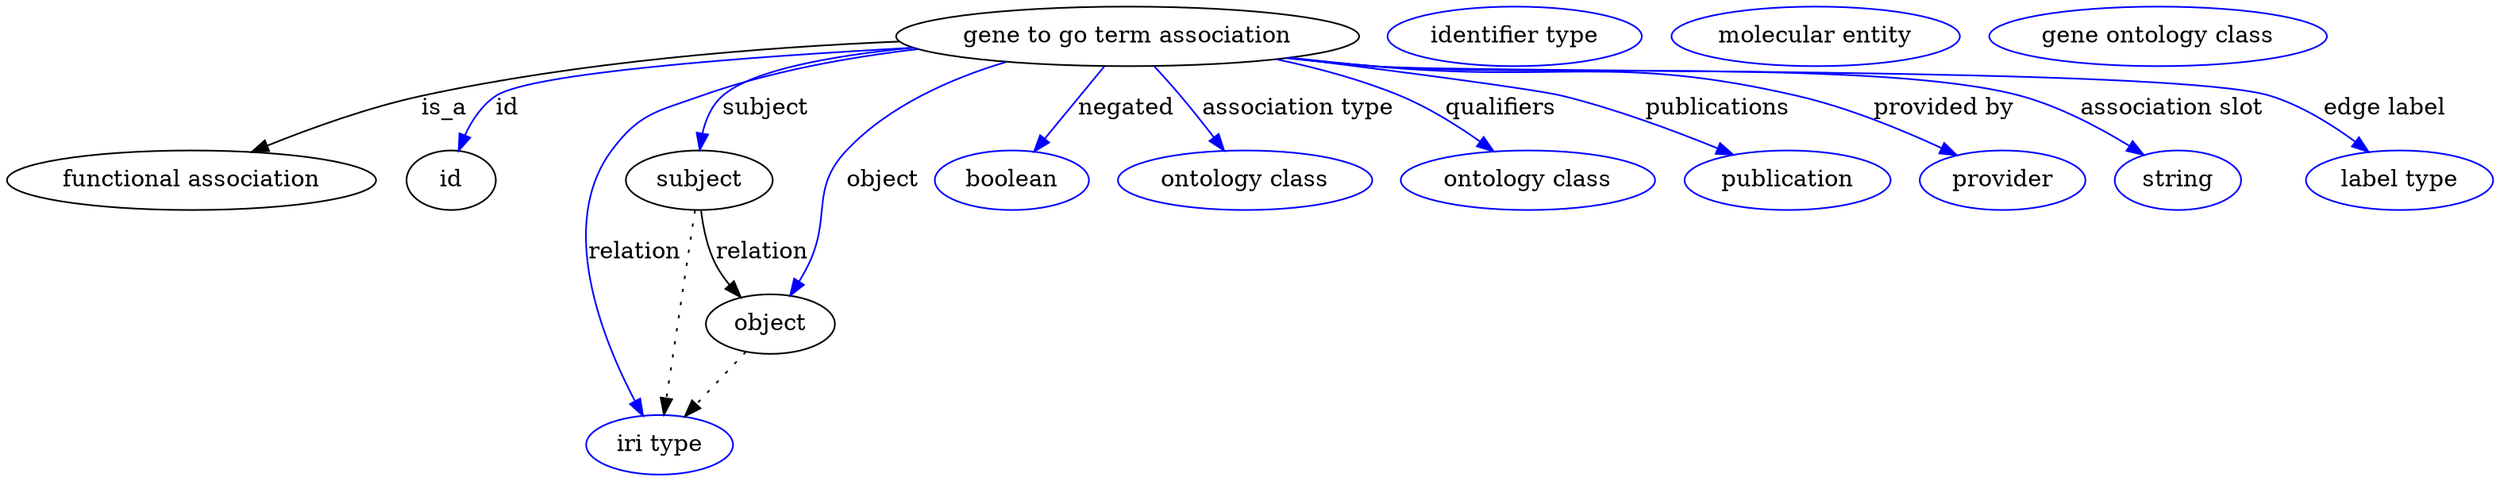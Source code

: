 digraph {
	graph [bb="0,0,1249.2,281"];
	node [label="\N"];
	"gene to go term association"	 [height=0.5,
		label="gene to go term association",
		pos="571.47,263",
		width=2.9685];
	"functional association"	 [height=0.5,
		pos="87.466,177",
		width=2.4296];
	"gene to go term association" -> "functional association"	 [label=is_a,
		lp="221.74,220",
		pos="e,120.89,193.72 471.78,256.3 382.27,249.7 257.82,238.9 209.91,227 182.49,220.19 153.14,208.37 130.05,197.94"];
	id	 [height=0.5,
		pos="219.47,177",
		width=0.75];
	"gene to go term association" -> id	 [color=blue,
		label=id,
		lp="255.91,220",
		pos="e,225.46,194.76 472.2,256.33 384.64,249.72 268.13,238.89 249.58,227 241.06,221.54 234.6,212.73 229.9,204.01",
		style=solid];
	subject	 [height=0.5,
		pos="352.47,177",
		width=0.97656];
	"gene to go term association" -> subject	 [color=blue,
		label=subject,
		lp="390.29,220",
		pos="e,354.24,195.29 475.21,255.08 431.55,249.67 386.07,240.89 369.81,227 363.25,221.4 359.17,213.19 356.63,205.03",
		style=solid];
	relation	 [color=blue,
		height=0.5,
		label="iri type",
		pos="332.47,18",
		width=0.9834];
	"gene to go term association" -> relation	 [color=blue,
		label=relation,
		lp="316.84,134",
		pos="e,323.07,35.476 474.14,255.5 436.43,250.35 393.5,241.66 356.47,227 332.63,217.56 322.34,216.56 308.47,195 278.66,148.68 301.77,81.424 \
318.71,44.586",
		style=solid];
	object	 [height=0.5,
		pos="392.47,91",
		width=0.88096];
	"gene to go term association" -> object	 [color=blue,
		label=object,
		lp="449.57,177",
		pos="e,401.19,108.39 516.48,247.54 487.87,236.95 454.34,220.18 432.26,195 411.24,171.03 421.36,156.57 409.47,127 408.23,123.92 406.86,\
120.73 405.45,117.58",
		style=solid];
	negated	 [color=blue,
		height=0.5,
		label=boolean,
		pos="513.47,177",
		width=1.0584];
	"gene to go term association" -> negated	 [color=blue,
		label=negated,
		lp="568.23,220",
		pos="e,525.15,194.33 559.17,244.76 550.93,232.55 539.96,216.29 530.84,202.76",
		style=solid];
	"association type"	 [color=blue,
		height=0.5,
		label="ontology class",
		pos="630.47,177",
		width=1.6931];
	"gene to go term association" -> "association type"	 [color=blue,
		label="association type",
		lp="650.37,220",
		pos="e,618.17,194.92 583.98,244.76 592.25,232.71 603.22,216.72 612.42,203.3",
		style=solid];
	qualifiers	 [color=blue,
		height=0.5,
		label="ontology class",
		pos="770.47,177",
		width=1.6931];
	"gene to go term association" -> qualifiers	 [color=blue,
		label=qualifiers,
		lp="748.52,220",
		pos="e,750.19,194.09 638.14,248.84 658.36,243.33 680.29,236.12 699.47,227 714.4,219.9 729.57,209.7 742.03,200.37",
		style=solid];
	publications	 [color=blue,
		height=0.5,
		label=publication,
		pos="899.47,177",
		width=1.3859];
	"gene to go term association" -> publications	 [color=blue,
		label=publications,
		lp="853.68,220",
		pos="e,869.3,191.65 648.42,250.46 701.93,241.59 765.85,230.65 778.47,227 806.48,218.88 836.81,206.34 860.1,195.85",
		style=solid];
	"provided by"	 [color=blue,
		height=0.5,
		label=provider,
		pos="1007.5,177",
		width=1.1129];
	"gene to go term association" -> "provided by"	 [color=blue,
		label="provided by",
		lp="965.1,220",
		pos="e,981.59,191.01 648.11,250.38 661.22,248.43 674.72,246.55 687.47,245 777.82,234.02 803.22,249.3 891.47,227 919.74,219.85 949.95,\
206.64 972.45,195.59",
		style=solid];
	"association slot"	 [color=blue,
		height=0.5,
		label=string,
		pos="1095.5,177",
		width=0.8403];
	"gene to go term association" -> "association slot"	 [color=blue,
		label="association slot",
		lp="1080.4,220",
		pos="e,1075.9,190.83 646.83,250.22 660.33,248.24 674.29,246.4 687.47,245 757.19,237.62 934.99,246.05 1002.5,227 1025.6,220.47 1049.4,\
207.51 1067.2,196.42",
		style=solid];
	"edge label"	 [color=blue,
		height=0.5,
		label="label type",
		pos="1204.5,177",
		width=1.2425];
	"gene to go term association" -> "edge label"	 [color=blue,
		label="edge label",
		lp="1185,220",
		pos="e,1185.4,193.58 646.5,250.09 660.1,248.11 674.18,246.3 687.47,245 784.86,235.48 1034.2,256.7 1127.5,227 1145.5,221.27 1163.3,210.14 \
1177.2,199.84",
		style=solid];
	association_id	 [color=blue,
		height=0.5,
		label="identifier type",
		pos="755.47,263",
		width=1.652];
	subject -> relation	 [pos="e,334.73,36.027 350.17,158.76 346.71,131.21 340.11,78.735 336.02,46.223",
		style=dotted];
	subject -> object	 [label=relation,
		lp="388.84,134",
		pos="e,378.88,107.46 356.04,158.87 358.35,149.13 361.85,137.08 366.71,127 368.5,123.29 370.66,119.56 372.98,115.97"];
	"gene to go term association_subject"	 [color=blue,
		height=0.5,
		label="molecular entity",
		pos="900.47,263",
		width=1.8837];
	object -> relation	 [pos="e,346.23,34.752 378.85,74.435 371.16,65.075 361.39,53.191 352.8,42.745",
		style=dotted];
	"gene to go term association_object"	 [color=blue,
		height=0.5,
		label="gene ontology class",
		pos="1066.5,263",
		width=2.2183];
}
